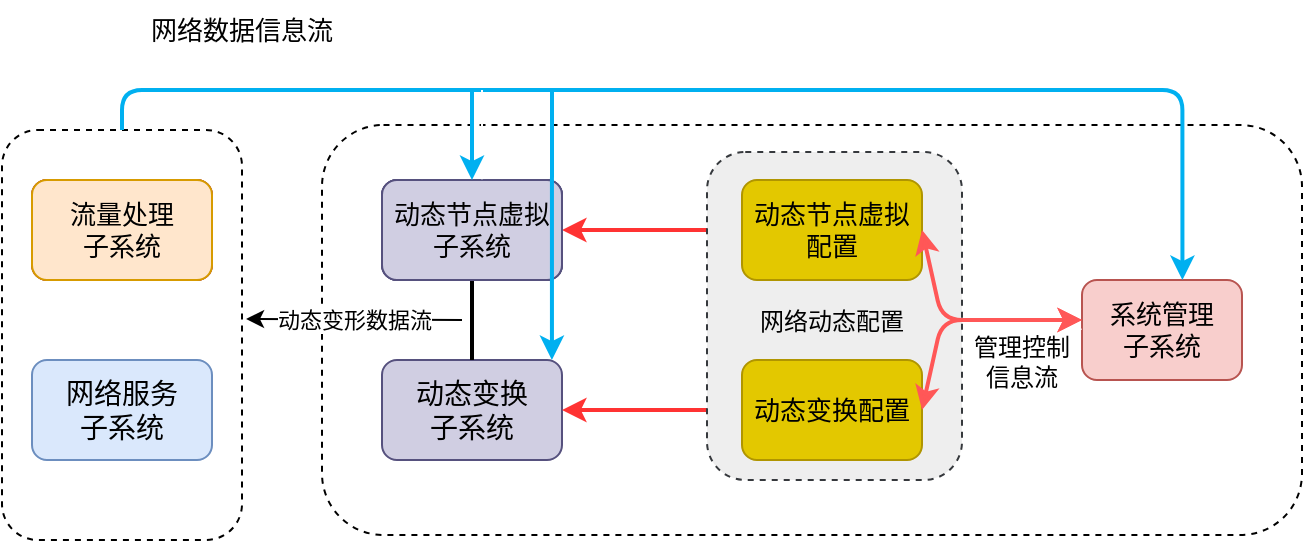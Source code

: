 <mxfile version="20.8.23" type="github">
  <diagram name="第 1 页" id="d8KrIHGw9mfeEf5koZi7">
    <mxGraphModel dx="1430" dy="737" grid="1" gridSize="10" guides="1" tooltips="1" connect="1" arrows="1" fold="1" page="1" pageScale="1" pageWidth="827" pageHeight="1169" math="0" shadow="0">
      <root>
        <mxCell id="0" />
        <mxCell id="1" parent="0" />
        <mxCell id="2jsZ0uLVg3BkoNoTCIlo-11" value="" style="rounded=1;whiteSpace=wrap;html=1;fillColor=none;gradientColor=#E5CCFF;gradientDirection=radial;dashed=1;" vertex="1" parent="1">
          <mxGeometry x="110" y="165" width="120" height="205" as="geometry" />
        </mxCell>
        <mxCell id="2jsZ0uLVg3BkoNoTCIlo-12" value="" style="rounded=1;whiteSpace=wrap;html=1;fillColor=none;gradientColor=#E5CCFF;gradientDirection=radial;dashed=1;fontSize=14;" vertex="1" parent="1">
          <mxGeometry x="270" y="162.5" width="490" height="205" as="geometry" />
        </mxCell>
        <mxCell id="2jsZ0uLVg3BkoNoTCIlo-3" value="流量处理&lt;br style=&quot;font-size: 14px;&quot;&gt;子系统" style="rounded=1;whiteSpace=wrap;html=1;fillColor=#f8cecc;gradientColor=#ea6b66;strokeColor=#b85450;gradientDirection=radial;fontSize=14;" vertex="1" parent="1">
          <mxGeometry x="125" y="190" width="90" height="50" as="geometry" />
        </mxCell>
        <mxCell id="2jsZ0uLVg3BkoNoTCIlo-4" value="网络服务&lt;br style=&quot;font-size: 14px;&quot;&gt;子系统" style="rounded=1;whiteSpace=wrap;html=1;fillColor=#dae8fc;strokeColor=#6c8ebf;gradientDirection=radial;fontSize=14;" vertex="1" parent="1">
          <mxGeometry x="125" y="280" width="90" height="50" as="geometry" />
        </mxCell>
        <mxCell id="2jsZ0uLVg3BkoNoTCIlo-5" value="动态节点虚拟子系统" style="rounded=1;whiteSpace=wrap;html=1;fillColor=#d0cee2;strokeColor=#56517e;gradientDirection=radial;fontSize=14;" vertex="1" parent="1">
          <mxGeometry x="300" y="190" width="90" height="50" as="geometry" />
        </mxCell>
        <mxCell id="2jsZ0uLVg3BkoNoTCIlo-6" value="动态变换&lt;br style=&quot;font-size: 14px;&quot;&gt;子系统" style="rounded=1;whiteSpace=wrap;html=1;fillColor=#d0cee2;strokeColor=#56517e;gradientDirection=radial;fontSize=14;" vertex="1" parent="1">
          <mxGeometry x="300" y="280" width="90" height="50" as="geometry" />
        </mxCell>
        <mxCell id="2jsZ0uLVg3BkoNoTCIlo-19" value="" style="edgeStyle=orthogonalEdgeStyle;rounded=1;orthogonalLoop=1;jettySize=auto;html=1;strokeColor=#FF3333;strokeWidth=2;" edge="1" parent="1" source="2jsZ0uLVg3BkoNoTCIlo-7" target="2jsZ0uLVg3BkoNoTCIlo-5">
          <mxGeometry relative="1" as="geometry" />
        </mxCell>
        <mxCell id="2jsZ0uLVg3BkoNoTCIlo-20" value="" style="edgeStyle=orthogonalEdgeStyle;rounded=1;orthogonalLoop=1;jettySize=auto;html=1;strokeColor=#FF3333;strokeWidth=2;" edge="1" parent="1" source="2jsZ0uLVg3BkoNoTCIlo-8" target="2jsZ0uLVg3BkoNoTCIlo-6">
          <mxGeometry relative="1" as="geometry" />
        </mxCell>
        <mxCell id="2jsZ0uLVg3BkoNoTCIlo-22" value="" style="rounded=1;whiteSpace=wrap;html=1;dashed=1;fontSize=14;fillColor=#eeeeee;gradientDirection=radial;strokeColor=#36393d;" vertex="1" parent="1">
          <mxGeometry x="462.5" y="176" width="127.5" height="164" as="geometry" />
        </mxCell>
        <mxCell id="2jsZ0uLVg3BkoNoTCIlo-8" value="动态变换配置" style="rounded=1;whiteSpace=wrap;html=1;fillColor=#e3c800;strokeColor=#B09500;gradientDirection=radial;fontColor=#000000;fontSize=13;" vertex="1" parent="1">
          <mxGeometry x="480" y="280" width="90" height="50" as="geometry" />
        </mxCell>
        <mxCell id="2jsZ0uLVg3BkoNoTCIlo-9" value="系统管理&lt;br style=&quot;font-size: 13px;&quot;&gt;子系统" style="rounded=1;whiteSpace=wrap;html=1;fillColor=#f8cecc;strokeColor=#b85450;gradientDirection=radial;fontSize=13;" vertex="1" parent="1">
          <mxGeometry x="650" y="240" width="80" height="50" as="geometry" />
        </mxCell>
        <mxCell id="2jsZ0uLVg3BkoNoTCIlo-16" value="" style="endArrow=none;html=1;rounded=1;exitX=0.5;exitY=0;exitDx=0;exitDy=0;entryX=0.5;entryY=1;entryDx=0;entryDy=0;strokeWidth=2;" edge="1" parent="1" source="2jsZ0uLVg3BkoNoTCIlo-6" target="2jsZ0uLVg3BkoNoTCIlo-5">
          <mxGeometry width="50" height="50" relative="1" as="geometry">
            <mxPoint x="300" y="290" as="sourcePoint" />
            <mxPoint x="350" y="240" as="targetPoint" />
          </mxGeometry>
        </mxCell>
        <mxCell id="2jsZ0uLVg3BkoNoTCIlo-17" value="" style="endArrow=classic;html=1;rounded=1;entryX=1.017;entryY=0.461;entryDx=0;entryDy=0;entryPerimeter=0;" edge="1" parent="1" target="2jsZ0uLVg3BkoNoTCIlo-11">
          <mxGeometry relative="1" as="geometry">
            <mxPoint x="340" y="260" as="sourcePoint" />
            <mxPoint x="250" y="260" as="targetPoint" />
          </mxGeometry>
        </mxCell>
        <mxCell id="2jsZ0uLVg3BkoNoTCIlo-18" value="动态变形数据流" style="edgeLabel;resizable=0;html=1;align=center;verticalAlign=middle;dashed=1;fillColor=none;gradientColor=#E5CCFF;gradientDirection=radial;" connectable="0" vertex="1" parent="2jsZ0uLVg3BkoNoTCIlo-17">
          <mxGeometry relative="1" as="geometry" />
        </mxCell>
        <mxCell id="2jsZ0uLVg3BkoNoTCIlo-21" value="网络动态配置" style="text;html=1;strokeColor=none;fillColor=none;align=center;verticalAlign=middle;whiteSpace=wrap;rounded=0;fontSize=12;" vertex="1" parent="1">
          <mxGeometry x="480" y="246" width="90" height="30" as="geometry" />
        </mxCell>
        <mxCell id="2jsZ0uLVg3BkoNoTCIlo-7" value="动态节点虚拟配置" style="rounded=1;whiteSpace=wrap;html=1;fillColor=#e3c800;strokeColor=#B09500;gradientDirection=radial;fontColor=#000000;fontSize=13;" vertex="1" parent="1">
          <mxGeometry x="480" y="190" width="90" height="50" as="geometry" />
        </mxCell>
        <mxCell id="2jsZ0uLVg3BkoNoTCIlo-23" value="动态节点虚拟子系统" style="rounded=1;whiteSpace=wrap;html=1;fillColor=#d0cee2;strokeColor=#56517e;gradientDirection=radial;fontSize=14;" vertex="1" parent="1">
          <mxGeometry x="300" y="190" width="90" height="50" as="geometry" />
        </mxCell>
        <mxCell id="2jsZ0uLVg3BkoNoTCIlo-24" value="流量处理&lt;br style=&quot;font-size: 14px;&quot;&gt;子系统" style="rounded=1;whiteSpace=wrap;html=1;fillColor=#f8cecc;gradientColor=#ea6b66;strokeColor=#b85450;gradientDirection=radial;fontSize=14;" vertex="1" parent="1">
          <mxGeometry x="125" y="190" width="90" height="50" as="geometry" />
        </mxCell>
        <mxCell id="2jsZ0uLVg3BkoNoTCIlo-25" value="动态节点虚拟子系统" style="rounded=1;whiteSpace=wrap;html=1;fillColor=#d0cee2;strokeColor=#56517e;gradientDirection=radial;fontSize=13;" vertex="1" parent="1">
          <mxGeometry x="300" y="190" width="90" height="50" as="geometry" />
        </mxCell>
        <mxCell id="2jsZ0uLVg3BkoNoTCIlo-26" value="流量处理&lt;br style=&quot;font-size: 13px;&quot;&gt;子系统" style="rounded=1;whiteSpace=wrap;html=1;fillColor=#ffe6cc;strokeColor=#d79b00;gradientDirection=radial;fontSize=13;" vertex="1" parent="1">
          <mxGeometry x="125" y="190" width="90" height="50" as="geometry" />
        </mxCell>
        <mxCell id="2jsZ0uLVg3BkoNoTCIlo-27" value="网络数据信息流" style="text;html=1;strokeColor=none;fillColor=none;align=center;verticalAlign=middle;whiteSpace=wrap;rounded=0;fontSize=13;" vertex="1" parent="1">
          <mxGeometry x="180" y="100" width="100" height="30" as="geometry" />
        </mxCell>
        <mxCell id="2jsZ0uLVg3BkoNoTCIlo-31" value="" style="edgeStyle=orthogonalEdgeStyle;rounded=1;orthogonalLoop=1;jettySize=auto;html=1;strokeColor=#00b0f0;fontSize=13;entryX=0.878;entryY=0.378;entryDx=0;entryDy=0;exitX=0.5;exitY=0;exitDx=0;exitDy=0;entryPerimeter=0;strokeWidth=2;" edge="1" parent="1" source="2jsZ0uLVg3BkoNoTCIlo-11" target="2jsZ0uLVg3BkoNoTCIlo-12">
          <mxGeometry relative="1" as="geometry">
            <mxPoint x="414" y="145" as="sourcePoint" />
            <mxPoint x="334" y="190" as="targetPoint" />
            <Array as="points">
              <mxPoint x="170" y="145" />
              <mxPoint x="700" y="145" />
            </Array>
          </mxGeometry>
        </mxCell>
        <mxCell id="2jsZ0uLVg3BkoNoTCIlo-32" value="" style="endArrow=classic;html=1;rounded=1;strokeColor=#ffffff;fontSize=13;" edge="1" parent="1">
          <mxGeometry width="50" height="50" relative="1" as="geometry">
            <mxPoint x="350" y="145" as="sourcePoint" />
            <mxPoint x="350" y="190" as="targetPoint" />
          </mxGeometry>
        </mxCell>
        <mxCell id="2jsZ0uLVg3BkoNoTCIlo-33" value="" style="endArrow=classic;html=1;rounded=1;strokeColor=#00b0f0;fontSize=13;entryX=0.944;entryY=0;entryDx=0;entryDy=0;entryPerimeter=0;fillColor=#cce5ff;strokeWidth=2;" edge="1" parent="1" target="2jsZ0uLVg3BkoNoTCIlo-6">
          <mxGeometry width="50" height="50" relative="1" as="geometry">
            <mxPoint x="385" y="146" as="sourcePoint" />
            <mxPoint x="385" y="276.0" as="targetPoint" />
          </mxGeometry>
        </mxCell>
        <mxCell id="2jsZ0uLVg3BkoNoTCIlo-34" value="" style="endArrow=classic;startArrow=classic;html=1;rounded=1;strokeColor=#ffffff;fontSize=13;entryX=0;entryY=0.5;entryDx=0;entryDy=0;exitX=1;exitY=0.25;exitDx=0;exitDy=0;" edge="1" parent="1" source="2jsZ0uLVg3BkoNoTCIlo-22" target="2jsZ0uLVg3BkoNoTCIlo-9">
          <mxGeometry width="50" height="50" relative="1" as="geometry">
            <mxPoint x="630" y="300" as="sourcePoint" />
            <mxPoint x="680" y="250" as="targetPoint" />
          </mxGeometry>
        </mxCell>
        <mxCell id="2jsZ0uLVg3BkoNoTCIlo-35" value="" style="endArrow=classic;startArrow=classic;html=1;rounded=1;strokeColor=#ff5757;fontSize=13;exitX=1;exitY=0.5;exitDx=0;exitDy=0;fillColor=#dae8fc;strokeWidth=2;" edge="1" parent="1" source="2jsZ0uLVg3BkoNoTCIlo-8">
          <mxGeometry width="50" height="50" relative="1" as="geometry">
            <mxPoint x="600" y="310" as="sourcePoint" />
            <mxPoint x="650" y="260" as="targetPoint" />
            <Array as="points">
              <mxPoint x="580" y="260" />
            </Array>
          </mxGeometry>
        </mxCell>
        <mxCell id="2jsZ0uLVg3BkoNoTCIlo-36" value="" style="endArrow=classic;startArrow=classic;html=1;rounded=1;strokeColor=#ff5757;fontSize=13;exitX=1;exitY=0.5;exitDx=0;exitDy=0;fillColor=#dae8fc;strokeWidth=2;" edge="1" parent="1" source="2jsZ0uLVg3BkoNoTCIlo-7">
          <mxGeometry width="50" height="50" relative="1" as="geometry">
            <mxPoint x="580" y="315" as="sourcePoint" />
            <mxPoint x="650" y="260" as="targetPoint" />
            <Array as="points">
              <mxPoint x="580" y="260" />
            </Array>
          </mxGeometry>
        </mxCell>
        <mxCell id="2jsZ0uLVg3BkoNoTCIlo-38" value="管理控制&lt;br&gt;信息流" style="text;html=1;strokeColor=none;fillColor=none;align=center;verticalAlign=middle;whiteSpace=wrap;rounded=0;fontSize=12;" vertex="1" parent="1">
          <mxGeometry x="590" y="266" width="60" height="30" as="geometry" />
        </mxCell>
        <mxCell id="2jsZ0uLVg3BkoNoTCIlo-39" value="" style="endArrow=classic;html=1;rounded=1;strokeColor=#00b0f0;fontSize=13;entryX=0.5;entryY=0;entryDx=0;entryDy=0;fillColor=#cce5ff;strokeWidth=2;" edge="1" parent="1" target="2jsZ0uLVg3BkoNoTCIlo-25">
          <mxGeometry width="50" height="50" relative="1" as="geometry">
            <mxPoint x="345" y="146" as="sourcePoint" />
            <mxPoint x="345" y="186.0" as="targetPoint" />
          </mxGeometry>
        </mxCell>
      </root>
    </mxGraphModel>
  </diagram>
</mxfile>
